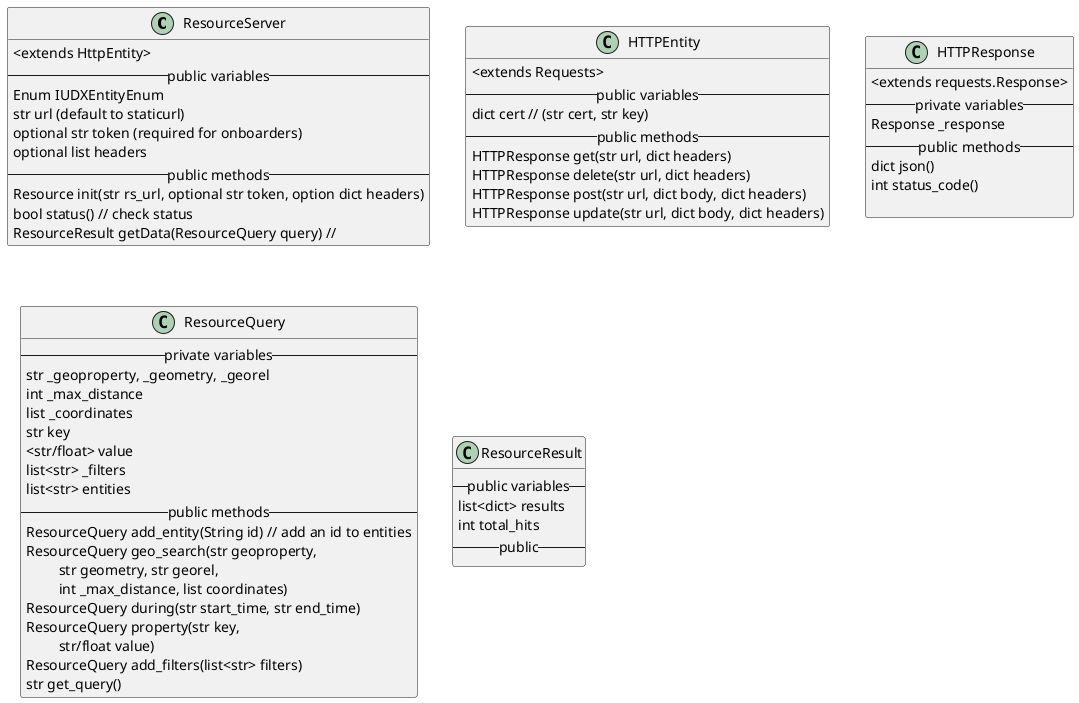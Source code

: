 @startuml
class ResourceServer  {
    <extends HttpEntity>
  -- public variables --
  Enum IUDXEntityEnum
  str url (default to staticurl)
  optional str token (required for onboarders)
  optional list headers
  -- public methods --
  Resource init(str rs_url, optional str token, option dict headers)
  bool status() // check status
  ResourceResult getData(ResourceQuery query) // 
}

class HTTPEntity  {
  <extends Requests>
  -- public variables --
  dict cert // (str cert, str key)
  -- public methods --
  HTTPResponse get(str url, dict headers)
  HTTPResponse delete(str url, dict headers)
  HTTPResponse post(str url, dict body, dict headers)
  HTTPResponse update(str url, dict body, dict headers)
}

class HTTPResponse {
  <extends requests.Response>
  -- private variables --
  Response _response
  -- public methods --
  dict json()
  int status_code()

}


class ResourceQuery {
    -- private variables--
    str _geoproperty, _geometry, _georel
    int _max_distance
    list _coordinates
    str key
    <str/float> value
    list<str> _filters
    list<str> entities
    -- public methods --
    ResourceQuery add_entity(String id) // add an id to entities
    ResourceQuery geo_search(str geoproperty,
        \t str geometry, str georel, 
        \t int _max_distance, list coordinates)
    ResourceQuery during(str start_time, str end_time)
    ResourceQuery property(str key,
        \t str/float value)
    ResourceQuery add_filters(list<str> filters)
    str get_query()
}


class ResourceResult {
    -- public variables --
    list<dict> results
    int total_hits
    -- public --
}



@enduml

